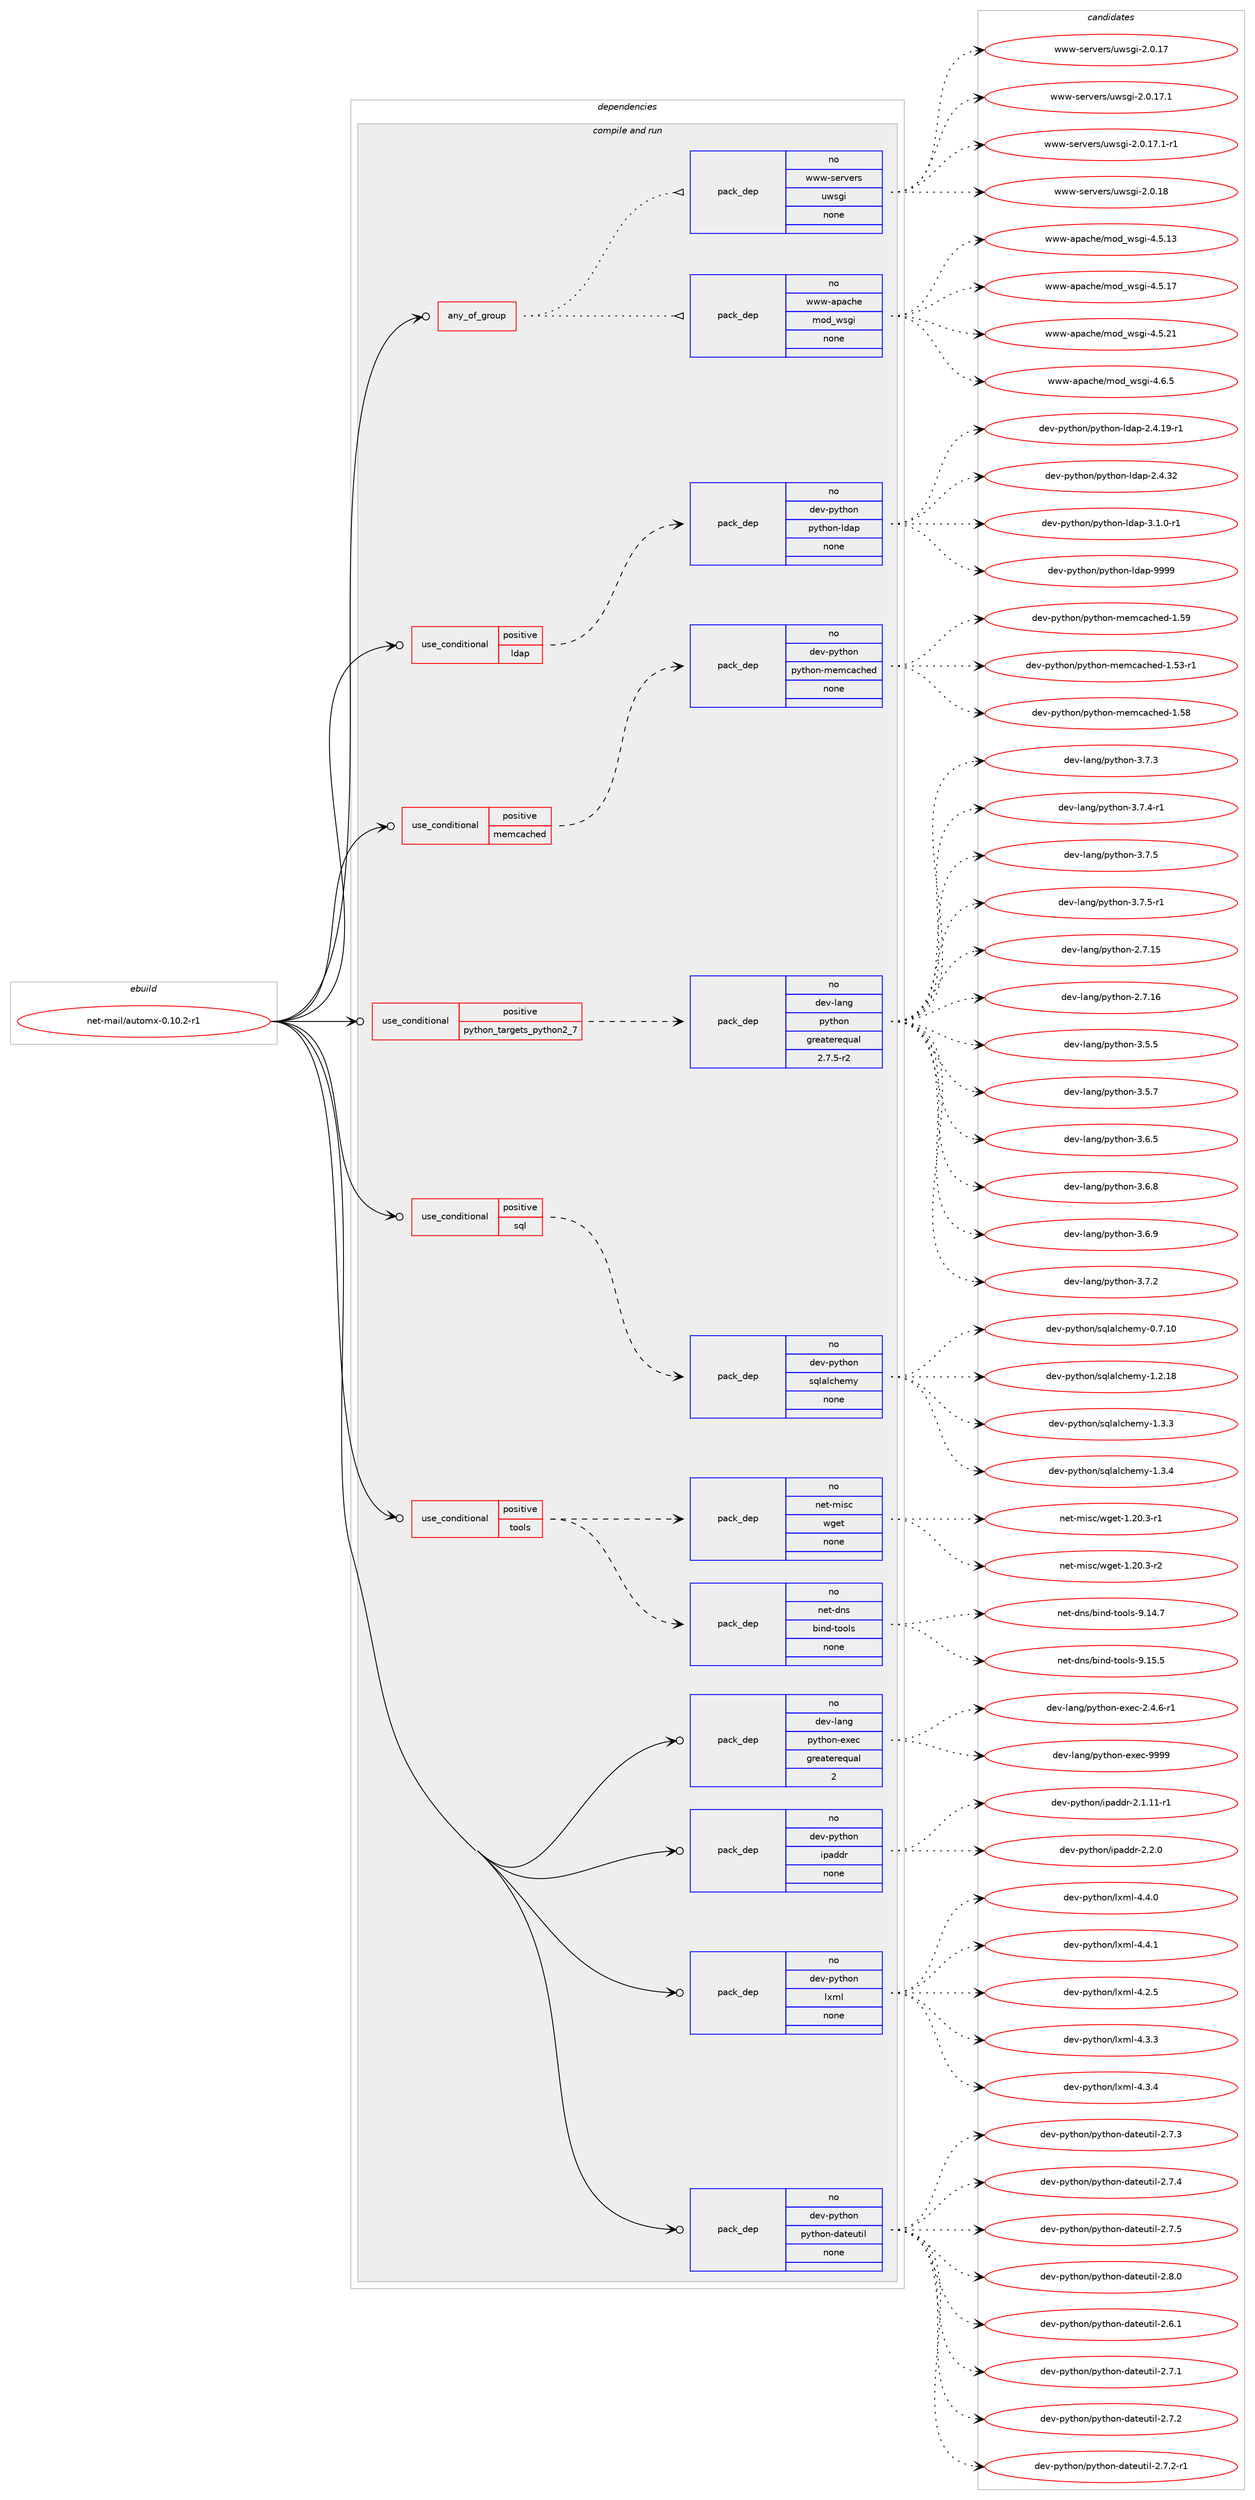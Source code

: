 digraph prolog {

# *************
# Graph options
# *************

newrank=true;
concentrate=true;
compound=true;
graph [rankdir=LR,fontname=Helvetica,fontsize=10,ranksep=1.5];#, ranksep=2.5, nodesep=0.2];
edge  [arrowhead=vee];
node  [fontname=Helvetica,fontsize=10];

# **********
# The ebuild
# **********

subgraph cluster_leftcol {
color=gray;
rank=same;
label=<<i>ebuild</i>>;
id [label="net-mail/automx-0.10.2-r1", color=red, width=4, href="../net-mail/automx-0.10.2-r1.svg"];
}

# ****************
# The dependencies
# ****************

subgraph cluster_midcol {
color=gray;
label=<<i>dependencies</i>>;
subgraph cluster_compile {
fillcolor="#eeeeee";
style=filled;
label=<<i>compile</i>>;
}
subgraph cluster_compileandrun {
fillcolor="#eeeeee";
style=filled;
label=<<i>compile and run</i>>;
subgraph any14092 {
dependency829291 [label=<<TABLE BORDER="0" CELLBORDER="1" CELLSPACING="0" CELLPADDING="4"><TR><TD CELLPADDING="10">any_of_group</TD></TR></TABLE>>, shape=none, color=red];subgraph pack612554 {
dependency829292 [label=<<TABLE BORDER="0" CELLBORDER="1" CELLSPACING="0" CELLPADDING="4" WIDTH="220"><TR><TD ROWSPAN="6" CELLPADDING="30">pack_dep</TD></TR><TR><TD WIDTH="110">no</TD></TR><TR><TD>www-apache</TD></TR><TR><TD>mod_wsgi</TD></TR><TR><TD>none</TD></TR><TR><TD></TD></TR></TABLE>>, shape=none, color=blue];
}
dependency829291:e -> dependency829292:w [weight=20,style="dotted",arrowhead="oinv"];
subgraph pack612555 {
dependency829293 [label=<<TABLE BORDER="0" CELLBORDER="1" CELLSPACING="0" CELLPADDING="4" WIDTH="220"><TR><TD ROWSPAN="6" CELLPADDING="30">pack_dep</TD></TR><TR><TD WIDTH="110">no</TD></TR><TR><TD>www-servers</TD></TR><TR><TD>uwsgi</TD></TR><TR><TD>none</TD></TR><TR><TD></TD></TR></TABLE>>, shape=none, color=blue];
}
dependency829291:e -> dependency829293:w [weight=20,style="dotted",arrowhead="oinv"];
}
id:e -> dependency829291:w [weight=20,style="solid",arrowhead="odotvee"];
subgraph cond202188 {
dependency829294 [label=<<TABLE BORDER="0" CELLBORDER="1" CELLSPACING="0" CELLPADDING="4"><TR><TD ROWSPAN="3" CELLPADDING="10">use_conditional</TD></TR><TR><TD>positive</TD></TR><TR><TD>ldap</TD></TR></TABLE>>, shape=none, color=red];
subgraph pack612556 {
dependency829295 [label=<<TABLE BORDER="0" CELLBORDER="1" CELLSPACING="0" CELLPADDING="4" WIDTH="220"><TR><TD ROWSPAN="6" CELLPADDING="30">pack_dep</TD></TR><TR><TD WIDTH="110">no</TD></TR><TR><TD>dev-python</TD></TR><TR><TD>python-ldap</TD></TR><TR><TD>none</TD></TR><TR><TD></TD></TR></TABLE>>, shape=none, color=blue];
}
dependency829294:e -> dependency829295:w [weight=20,style="dashed",arrowhead="vee"];
}
id:e -> dependency829294:w [weight=20,style="solid",arrowhead="odotvee"];
subgraph cond202189 {
dependency829296 [label=<<TABLE BORDER="0" CELLBORDER="1" CELLSPACING="0" CELLPADDING="4"><TR><TD ROWSPAN="3" CELLPADDING="10">use_conditional</TD></TR><TR><TD>positive</TD></TR><TR><TD>memcached</TD></TR></TABLE>>, shape=none, color=red];
subgraph pack612557 {
dependency829297 [label=<<TABLE BORDER="0" CELLBORDER="1" CELLSPACING="0" CELLPADDING="4" WIDTH="220"><TR><TD ROWSPAN="6" CELLPADDING="30">pack_dep</TD></TR><TR><TD WIDTH="110">no</TD></TR><TR><TD>dev-python</TD></TR><TR><TD>python-memcached</TD></TR><TR><TD>none</TD></TR><TR><TD></TD></TR></TABLE>>, shape=none, color=blue];
}
dependency829296:e -> dependency829297:w [weight=20,style="dashed",arrowhead="vee"];
}
id:e -> dependency829296:w [weight=20,style="solid",arrowhead="odotvee"];
subgraph cond202190 {
dependency829298 [label=<<TABLE BORDER="0" CELLBORDER="1" CELLSPACING="0" CELLPADDING="4"><TR><TD ROWSPAN="3" CELLPADDING="10">use_conditional</TD></TR><TR><TD>positive</TD></TR><TR><TD>python_targets_python2_7</TD></TR></TABLE>>, shape=none, color=red];
subgraph pack612558 {
dependency829299 [label=<<TABLE BORDER="0" CELLBORDER="1" CELLSPACING="0" CELLPADDING="4" WIDTH="220"><TR><TD ROWSPAN="6" CELLPADDING="30">pack_dep</TD></TR><TR><TD WIDTH="110">no</TD></TR><TR><TD>dev-lang</TD></TR><TR><TD>python</TD></TR><TR><TD>greaterequal</TD></TR><TR><TD>2.7.5-r2</TD></TR></TABLE>>, shape=none, color=blue];
}
dependency829298:e -> dependency829299:w [weight=20,style="dashed",arrowhead="vee"];
}
id:e -> dependency829298:w [weight=20,style="solid",arrowhead="odotvee"];
subgraph cond202191 {
dependency829300 [label=<<TABLE BORDER="0" CELLBORDER="1" CELLSPACING="0" CELLPADDING="4"><TR><TD ROWSPAN="3" CELLPADDING="10">use_conditional</TD></TR><TR><TD>positive</TD></TR><TR><TD>sql</TD></TR></TABLE>>, shape=none, color=red];
subgraph pack612559 {
dependency829301 [label=<<TABLE BORDER="0" CELLBORDER="1" CELLSPACING="0" CELLPADDING="4" WIDTH="220"><TR><TD ROWSPAN="6" CELLPADDING="30">pack_dep</TD></TR><TR><TD WIDTH="110">no</TD></TR><TR><TD>dev-python</TD></TR><TR><TD>sqlalchemy</TD></TR><TR><TD>none</TD></TR><TR><TD></TD></TR></TABLE>>, shape=none, color=blue];
}
dependency829300:e -> dependency829301:w [weight=20,style="dashed",arrowhead="vee"];
}
id:e -> dependency829300:w [weight=20,style="solid",arrowhead="odotvee"];
subgraph cond202192 {
dependency829302 [label=<<TABLE BORDER="0" CELLBORDER="1" CELLSPACING="0" CELLPADDING="4"><TR><TD ROWSPAN="3" CELLPADDING="10">use_conditional</TD></TR><TR><TD>positive</TD></TR><TR><TD>tools</TD></TR></TABLE>>, shape=none, color=red];
subgraph pack612560 {
dependency829303 [label=<<TABLE BORDER="0" CELLBORDER="1" CELLSPACING="0" CELLPADDING="4" WIDTH="220"><TR><TD ROWSPAN="6" CELLPADDING="30">pack_dep</TD></TR><TR><TD WIDTH="110">no</TD></TR><TR><TD>net-dns</TD></TR><TR><TD>bind-tools</TD></TR><TR><TD>none</TD></TR><TR><TD></TD></TR></TABLE>>, shape=none, color=blue];
}
dependency829302:e -> dependency829303:w [weight=20,style="dashed",arrowhead="vee"];
subgraph pack612561 {
dependency829304 [label=<<TABLE BORDER="0" CELLBORDER="1" CELLSPACING="0" CELLPADDING="4" WIDTH="220"><TR><TD ROWSPAN="6" CELLPADDING="30">pack_dep</TD></TR><TR><TD WIDTH="110">no</TD></TR><TR><TD>net-misc</TD></TR><TR><TD>wget</TD></TR><TR><TD>none</TD></TR><TR><TD></TD></TR></TABLE>>, shape=none, color=blue];
}
dependency829302:e -> dependency829304:w [weight=20,style="dashed",arrowhead="vee"];
}
id:e -> dependency829302:w [weight=20,style="solid",arrowhead="odotvee"];
subgraph pack612562 {
dependency829305 [label=<<TABLE BORDER="0" CELLBORDER="1" CELLSPACING="0" CELLPADDING="4" WIDTH="220"><TR><TD ROWSPAN="6" CELLPADDING="30">pack_dep</TD></TR><TR><TD WIDTH="110">no</TD></TR><TR><TD>dev-lang</TD></TR><TR><TD>python-exec</TD></TR><TR><TD>greaterequal</TD></TR><TR><TD>2</TD></TR></TABLE>>, shape=none, color=blue];
}
id:e -> dependency829305:w [weight=20,style="solid",arrowhead="odotvee"];
subgraph pack612563 {
dependency829306 [label=<<TABLE BORDER="0" CELLBORDER="1" CELLSPACING="0" CELLPADDING="4" WIDTH="220"><TR><TD ROWSPAN="6" CELLPADDING="30">pack_dep</TD></TR><TR><TD WIDTH="110">no</TD></TR><TR><TD>dev-python</TD></TR><TR><TD>ipaddr</TD></TR><TR><TD>none</TD></TR><TR><TD></TD></TR></TABLE>>, shape=none, color=blue];
}
id:e -> dependency829306:w [weight=20,style="solid",arrowhead="odotvee"];
subgraph pack612564 {
dependency829307 [label=<<TABLE BORDER="0" CELLBORDER="1" CELLSPACING="0" CELLPADDING="4" WIDTH="220"><TR><TD ROWSPAN="6" CELLPADDING="30">pack_dep</TD></TR><TR><TD WIDTH="110">no</TD></TR><TR><TD>dev-python</TD></TR><TR><TD>lxml</TD></TR><TR><TD>none</TD></TR><TR><TD></TD></TR></TABLE>>, shape=none, color=blue];
}
id:e -> dependency829307:w [weight=20,style="solid",arrowhead="odotvee"];
subgraph pack612565 {
dependency829308 [label=<<TABLE BORDER="0" CELLBORDER="1" CELLSPACING="0" CELLPADDING="4" WIDTH="220"><TR><TD ROWSPAN="6" CELLPADDING="30">pack_dep</TD></TR><TR><TD WIDTH="110">no</TD></TR><TR><TD>dev-python</TD></TR><TR><TD>python-dateutil</TD></TR><TR><TD>none</TD></TR><TR><TD></TD></TR></TABLE>>, shape=none, color=blue];
}
id:e -> dependency829308:w [weight=20,style="solid",arrowhead="odotvee"];
}
subgraph cluster_run {
fillcolor="#eeeeee";
style=filled;
label=<<i>run</i>>;
}
}

# **************
# The candidates
# **************

subgraph cluster_choices {
rank=same;
color=gray;
label=<<i>candidates</i>>;

subgraph choice612554 {
color=black;
nodesep=1;
choice11911911945971129799104101471091111009511911510310545524653464951 [label="www-apache/mod_wsgi-4.5.13", color=red, width=4,href="../www-apache/mod_wsgi-4.5.13.svg"];
choice11911911945971129799104101471091111009511911510310545524653464955 [label="www-apache/mod_wsgi-4.5.17", color=red, width=4,href="../www-apache/mod_wsgi-4.5.17.svg"];
choice11911911945971129799104101471091111009511911510310545524653465049 [label="www-apache/mod_wsgi-4.5.21", color=red, width=4,href="../www-apache/mod_wsgi-4.5.21.svg"];
choice119119119459711297991041014710911110095119115103105455246544653 [label="www-apache/mod_wsgi-4.6.5", color=red, width=4,href="../www-apache/mod_wsgi-4.6.5.svg"];
dependency829292:e -> choice11911911945971129799104101471091111009511911510310545524653464951:w [style=dotted,weight="100"];
dependency829292:e -> choice11911911945971129799104101471091111009511911510310545524653464955:w [style=dotted,weight="100"];
dependency829292:e -> choice11911911945971129799104101471091111009511911510310545524653465049:w [style=dotted,weight="100"];
dependency829292:e -> choice119119119459711297991041014710911110095119115103105455246544653:w [style=dotted,weight="100"];
}
subgraph choice612555 {
color=black;
nodesep=1;
choice119119119451151011141181011141154711711911510310545504648464955 [label="www-servers/uwsgi-2.0.17", color=red, width=4,href="../www-servers/uwsgi-2.0.17.svg"];
choice1191191194511510111411810111411547117119115103105455046484649554649 [label="www-servers/uwsgi-2.0.17.1", color=red, width=4,href="../www-servers/uwsgi-2.0.17.1.svg"];
choice11911911945115101114118101114115471171191151031054550464846495546494511449 [label="www-servers/uwsgi-2.0.17.1-r1", color=red, width=4,href="../www-servers/uwsgi-2.0.17.1-r1.svg"];
choice119119119451151011141181011141154711711911510310545504648464956 [label="www-servers/uwsgi-2.0.18", color=red, width=4,href="../www-servers/uwsgi-2.0.18.svg"];
dependency829293:e -> choice119119119451151011141181011141154711711911510310545504648464955:w [style=dotted,weight="100"];
dependency829293:e -> choice1191191194511510111411810111411547117119115103105455046484649554649:w [style=dotted,weight="100"];
dependency829293:e -> choice11911911945115101114118101114115471171191151031054550464846495546494511449:w [style=dotted,weight="100"];
dependency829293:e -> choice119119119451151011141181011141154711711911510310545504648464956:w [style=dotted,weight="100"];
}
subgraph choice612556 {
color=black;
nodesep=1;
choice10010111845112121116104111110471121211161041111104510810097112455046524649574511449 [label="dev-python/python-ldap-2.4.19-r1", color=red, width=4,href="../dev-python/python-ldap-2.4.19-r1.svg"];
choice1001011184511212111610411111047112121116104111110451081009711245504652465150 [label="dev-python/python-ldap-2.4.32", color=red, width=4,href="../dev-python/python-ldap-2.4.32.svg"];
choice100101118451121211161041111104711212111610411111045108100971124551464946484511449 [label="dev-python/python-ldap-3.1.0-r1", color=red, width=4,href="../dev-python/python-ldap-3.1.0-r1.svg"];
choice100101118451121211161041111104711212111610411111045108100971124557575757 [label="dev-python/python-ldap-9999", color=red, width=4,href="../dev-python/python-ldap-9999.svg"];
dependency829295:e -> choice10010111845112121116104111110471121211161041111104510810097112455046524649574511449:w [style=dotted,weight="100"];
dependency829295:e -> choice1001011184511212111610411111047112121116104111110451081009711245504652465150:w [style=dotted,weight="100"];
dependency829295:e -> choice100101118451121211161041111104711212111610411111045108100971124551464946484511449:w [style=dotted,weight="100"];
dependency829295:e -> choice100101118451121211161041111104711212111610411111045108100971124557575757:w [style=dotted,weight="100"];
}
subgraph choice612557 {
color=black;
nodesep=1;
choice10010111845112121116104111110471121211161041111104510910110999979910410110045494653514511449 [label="dev-python/python-memcached-1.53-r1", color=red, width=4,href="../dev-python/python-memcached-1.53-r1.svg"];
choice1001011184511212111610411111047112121116104111110451091011099997991041011004549465356 [label="dev-python/python-memcached-1.58", color=red, width=4,href="../dev-python/python-memcached-1.58.svg"];
choice1001011184511212111610411111047112121116104111110451091011099997991041011004549465357 [label="dev-python/python-memcached-1.59", color=red, width=4,href="../dev-python/python-memcached-1.59.svg"];
dependency829297:e -> choice10010111845112121116104111110471121211161041111104510910110999979910410110045494653514511449:w [style=dotted,weight="100"];
dependency829297:e -> choice1001011184511212111610411111047112121116104111110451091011099997991041011004549465356:w [style=dotted,weight="100"];
dependency829297:e -> choice1001011184511212111610411111047112121116104111110451091011099997991041011004549465357:w [style=dotted,weight="100"];
}
subgraph choice612558 {
color=black;
nodesep=1;
choice10010111845108971101034711212111610411111045504655464953 [label="dev-lang/python-2.7.15", color=red, width=4,href="../dev-lang/python-2.7.15.svg"];
choice10010111845108971101034711212111610411111045504655464954 [label="dev-lang/python-2.7.16", color=red, width=4,href="../dev-lang/python-2.7.16.svg"];
choice100101118451089711010347112121116104111110455146534653 [label="dev-lang/python-3.5.5", color=red, width=4,href="../dev-lang/python-3.5.5.svg"];
choice100101118451089711010347112121116104111110455146534655 [label="dev-lang/python-3.5.7", color=red, width=4,href="../dev-lang/python-3.5.7.svg"];
choice100101118451089711010347112121116104111110455146544653 [label="dev-lang/python-3.6.5", color=red, width=4,href="../dev-lang/python-3.6.5.svg"];
choice100101118451089711010347112121116104111110455146544656 [label="dev-lang/python-3.6.8", color=red, width=4,href="../dev-lang/python-3.6.8.svg"];
choice100101118451089711010347112121116104111110455146544657 [label="dev-lang/python-3.6.9", color=red, width=4,href="../dev-lang/python-3.6.9.svg"];
choice100101118451089711010347112121116104111110455146554650 [label="dev-lang/python-3.7.2", color=red, width=4,href="../dev-lang/python-3.7.2.svg"];
choice100101118451089711010347112121116104111110455146554651 [label="dev-lang/python-3.7.3", color=red, width=4,href="../dev-lang/python-3.7.3.svg"];
choice1001011184510897110103471121211161041111104551465546524511449 [label="dev-lang/python-3.7.4-r1", color=red, width=4,href="../dev-lang/python-3.7.4-r1.svg"];
choice100101118451089711010347112121116104111110455146554653 [label="dev-lang/python-3.7.5", color=red, width=4,href="../dev-lang/python-3.7.5.svg"];
choice1001011184510897110103471121211161041111104551465546534511449 [label="dev-lang/python-3.7.5-r1", color=red, width=4,href="../dev-lang/python-3.7.5-r1.svg"];
dependency829299:e -> choice10010111845108971101034711212111610411111045504655464953:w [style=dotted,weight="100"];
dependency829299:e -> choice10010111845108971101034711212111610411111045504655464954:w [style=dotted,weight="100"];
dependency829299:e -> choice100101118451089711010347112121116104111110455146534653:w [style=dotted,weight="100"];
dependency829299:e -> choice100101118451089711010347112121116104111110455146534655:w [style=dotted,weight="100"];
dependency829299:e -> choice100101118451089711010347112121116104111110455146544653:w [style=dotted,weight="100"];
dependency829299:e -> choice100101118451089711010347112121116104111110455146544656:w [style=dotted,weight="100"];
dependency829299:e -> choice100101118451089711010347112121116104111110455146544657:w [style=dotted,weight="100"];
dependency829299:e -> choice100101118451089711010347112121116104111110455146554650:w [style=dotted,weight="100"];
dependency829299:e -> choice100101118451089711010347112121116104111110455146554651:w [style=dotted,weight="100"];
dependency829299:e -> choice1001011184510897110103471121211161041111104551465546524511449:w [style=dotted,weight="100"];
dependency829299:e -> choice100101118451089711010347112121116104111110455146554653:w [style=dotted,weight="100"];
dependency829299:e -> choice1001011184510897110103471121211161041111104551465546534511449:w [style=dotted,weight="100"];
}
subgraph choice612559 {
color=black;
nodesep=1;
choice1001011184511212111610411111047115113108971089910410110912145484655464948 [label="dev-python/sqlalchemy-0.7.10", color=red, width=4,href="../dev-python/sqlalchemy-0.7.10.svg"];
choice1001011184511212111610411111047115113108971089910410110912145494650464956 [label="dev-python/sqlalchemy-1.2.18", color=red, width=4,href="../dev-python/sqlalchemy-1.2.18.svg"];
choice10010111845112121116104111110471151131089710899104101109121454946514651 [label="dev-python/sqlalchemy-1.3.3", color=red, width=4,href="../dev-python/sqlalchemy-1.3.3.svg"];
choice10010111845112121116104111110471151131089710899104101109121454946514652 [label="dev-python/sqlalchemy-1.3.4", color=red, width=4,href="../dev-python/sqlalchemy-1.3.4.svg"];
dependency829301:e -> choice1001011184511212111610411111047115113108971089910410110912145484655464948:w [style=dotted,weight="100"];
dependency829301:e -> choice1001011184511212111610411111047115113108971089910410110912145494650464956:w [style=dotted,weight="100"];
dependency829301:e -> choice10010111845112121116104111110471151131089710899104101109121454946514651:w [style=dotted,weight="100"];
dependency829301:e -> choice10010111845112121116104111110471151131089710899104101109121454946514652:w [style=dotted,weight="100"];
}
subgraph choice612560 {
color=black;
nodesep=1;
choice1101011164510011011547981051101004511611111110811545574649524655 [label="net-dns/bind-tools-9.14.7", color=red, width=4,href="../net-dns/bind-tools-9.14.7.svg"];
choice1101011164510011011547981051101004511611111110811545574649534653 [label="net-dns/bind-tools-9.15.5", color=red, width=4,href="../net-dns/bind-tools-9.15.5.svg"];
dependency829303:e -> choice1101011164510011011547981051101004511611111110811545574649524655:w [style=dotted,weight="100"];
dependency829303:e -> choice1101011164510011011547981051101004511611111110811545574649534653:w [style=dotted,weight="100"];
}
subgraph choice612561 {
color=black;
nodesep=1;
choice110101116451091051159947119103101116454946504846514511449 [label="net-misc/wget-1.20.3-r1", color=red, width=4,href="../net-misc/wget-1.20.3-r1.svg"];
choice110101116451091051159947119103101116454946504846514511450 [label="net-misc/wget-1.20.3-r2", color=red, width=4,href="../net-misc/wget-1.20.3-r2.svg"];
dependency829304:e -> choice110101116451091051159947119103101116454946504846514511449:w [style=dotted,weight="100"];
dependency829304:e -> choice110101116451091051159947119103101116454946504846514511450:w [style=dotted,weight="100"];
}
subgraph choice612562 {
color=black;
nodesep=1;
choice10010111845108971101034711212111610411111045101120101994550465246544511449 [label="dev-lang/python-exec-2.4.6-r1", color=red, width=4,href="../dev-lang/python-exec-2.4.6-r1.svg"];
choice10010111845108971101034711212111610411111045101120101994557575757 [label="dev-lang/python-exec-9999", color=red, width=4,href="../dev-lang/python-exec-9999.svg"];
dependency829305:e -> choice10010111845108971101034711212111610411111045101120101994550465246544511449:w [style=dotted,weight="100"];
dependency829305:e -> choice10010111845108971101034711212111610411111045101120101994557575757:w [style=dotted,weight="100"];
}
subgraph choice612563 {
color=black;
nodesep=1;
choice100101118451121211161041111104710511297100100114455046494649494511449 [label="dev-python/ipaddr-2.1.11-r1", color=red, width=4,href="../dev-python/ipaddr-2.1.11-r1.svg"];
choice100101118451121211161041111104710511297100100114455046504648 [label="dev-python/ipaddr-2.2.0", color=red, width=4,href="../dev-python/ipaddr-2.2.0.svg"];
dependency829306:e -> choice100101118451121211161041111104710511297100100114455046494649494511449:w [style=dotted,weight="100"];
dependency829306:e -> choice100101118451121211161041111104710511297100100114455046504648:w [style=dotted,weight="100"];
}
subgraph choice612564 {
color=black;
nodesep=1;
choice1001011184511212111610411111047108120109108455246504653 [label="dev-python/lxml-4.2.5", color=red, width=4,href="../dev-python/lxml-4.2.5.svg"];
choice1001011184511212111610411111047108120109108455246514651 [label="dev-python/lxml-4.3.3", color=red, width=4,href="../dev-python/lxml-4.3.3.svg"];
choice1001011184511212111610411111047108120109108455246514652 [label="dev-python/lxml-4.3.4", color=red, width=4,href="../dev-python/lxml-4.3.4.svg"];
choice1001011184511212111610411111047108120109108455246524648 [label="dev-python/lxml-4.4.0", color=red, width=4,href="../dev-python/lxml-4.4.0.svg"];
choice1001011184511212111610411111047108120109108455246524649 [label="dev-python/lxml-4.4.1", color=red, width=4,href="../dev-python/lxml-4.4.1.svg"];
dependency829307:e -> choice1001011184511212111610411111047108120109108455246504653:w [style=dotted,weight="100"];
dependency829307:e -> choice1001011184511212111610411111047108120109108455246514651:w [style=dotted,weight="100"];
dependency829307:e -> choice1001011184511212111610411111047108120109108455246514652:w [style=dotted,weight="100"];
dependency829307:e -> choice1001011184511212111610411111047108120109108455246524648:w [style=dotted,weight="100"];
dependency829307:e -> choice1001011184511212111610411111047108120109108455246524649:w [style=dotted,weight="100"];
}
subgraph choice612565 {
color=black;
nodesep=1;
choice10010111845112121116104111110471121211161041111104510097116101117116105108455046544649 [label="dev-python/python-dateutil-2.6.1", color=red, width=4,href="../dev-python/python-dateutil-2.6.1.svg"];
choice10010111845112121116104111110471121211161041111104510097116101117116105108455046554649 [label="dev-python/python-dateutil-2.7.1", color=red, width=4,href="../dev-python/python-dateutil-2.7.1.svg"];
choice10010111845112121116104111110471121211161041111104510097116101117116105108455046554650 [label="dev-python/python-dateutil-2.7.2", color=red, width=4,href="../dev-python/python-dateutil-2.7.2.svg"];
choice100101118451121211161041111104711212111610411111045100971161011171161051084550465546504511449 [label="dev-python/python-dateutil-2.7.2-r1", color=red, width=4,href="../dev-python/python-dateutil-2.7.2-r1.svg"];
choice10010111845112121116104111110471121211161041111104510097116101117116105108455046554651 [label="dev-python/python-dateutil-2.7.3", color=red, width=4,href="../dev-python/python-dateutil-2.7.3.svg"];
choice10010111845112121116104111110471121211161041111104510097116101117116105108455046554652 [label="dev-python/python-dateutil-2.7.4", color=red, width=4,href="../dev-python/python-dateutil-2.7.4.svg"];
choice10010111845112121116104111110471121211161041111104510097116101117116105108455046554653 [label="dev-python/python-dateutil-2.7.5", color=red, width=4,href="../dev-python/python-dateutil-2.7.5.svg"];
choice10010111845112121116104111110471121211161041111104510097116101117116105108455046564648 [label="dev-python/python-dateutil-2.8.0", color=red, width=4,href="../dev-python/python-dateutil-2.8.0.svg"];
dependency829308:e -> choice10010111845112121116104111110471121211161041111104510097116101117116105108455046544649:w [style=dotted,weight="100"];
dependency829308:e -> choice10010111845112121116104111110471121211161041111104510097116101117116105108455046554649:w [style=dotted,weight="100"];
dependency829308:e -> choice10010111845112121116104111110471121211161041111104510097116101117116105108455046554650:w [style=dotted,weight="100"];
dependency829308:e -> choice100101118451121211161041111104711212111610411111045100971161011171161051084550465546504511449:w [style=dotted,weight="100"];
dependency829308:e -> choice10010111845112121116104111110471121211161041111104510097116101117116105108455046554651:w [style=dotted,weight="100"];
dependency829308:e -> choice10010111845112121116104111110471121211161041111104510097116101117116105108455046554652:w [style=dotted,weight="100"];
dependency829308:e -> choice10010111845112121116104111110471121211161041111104510097116101117116105108455046554653:w [style=dotted,weight="100"];
dependency829308:e -> choice10010111845112121116104111110471121211161041111104510097116101117116105108455046564648:w [style=dotted,weight="100"];
}
}

}
